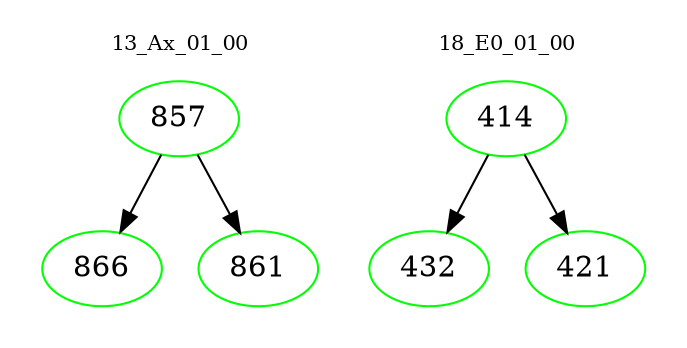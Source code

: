 digraph{
subgraph cluster_0 {
color = white
label = "13_Ax_01_00";
fontsize=10;
T0_857 [label="857", color="green"]
T0_857 -> T0_866 [color="black"]
T0_866 [label="866", color="green"]
T0_857 -> T0_861 [color="black"]
T0_861 [label="861", color="green"]
}
subgraph cluster_1 {
color = white
label = "18_E0_01_00";
fontsize=10;
T1_414 [label="414", color="green"]
T1_414 -> T1_432 [color="black"]
T1_432 [label="432", color="green"]
T1_414 -> T1_421 [color="black"]
T1_421 [label="421", color="green"]
}
}
